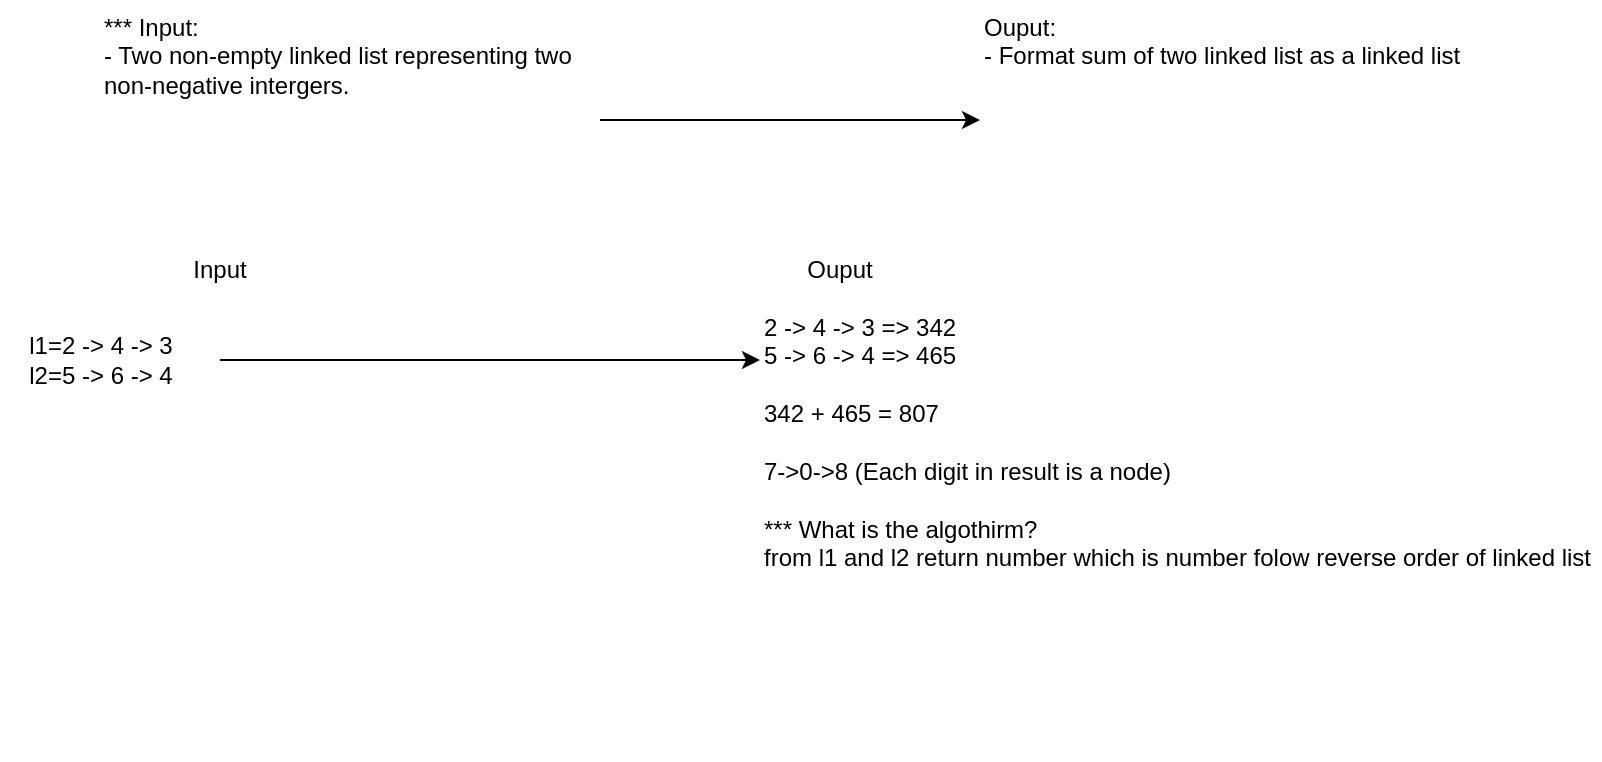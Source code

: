 <mxfile version="24.1.0" type="device">
  <diagram name="Page-1" id="SE0Pd3vN2Rl-mlT4ESwE">
    <mxGraphModel dx="1837" dy="577" grid="1" gridSize="10" guides="1" tooltips="1" connect="1" arrows="1" fold="1" page="1" pageScale="1" pageWidth="850" pageHeight="1100" math="0" shadow="0">
      <root>
        <mxCell id="0" />
        <mxCell id="1" parent="0" />
        <mxCell id="UxKhiTpBqrd-aujqjKo_-1" value="*** Input:&lt;br&gt;- Two non-empty linked list representing two non-negative intergers." style="text;html=1;align=left;verticalAlign=top;whiteSpace=wrap;rounded=0;" parent="1" vertex="1">
          <mxGeometry x="40" y="120" width="250" height="120" as="geometry" />
        </mxCell>
        <mxCell id="UxKhiTpBqrd-aujqjKo_-2" value="Ouput:&lt;br&gt;- Format sum of two linked list as a linked list" style="text;html=1;align=left;verticalAlign=top;whiteSpace=wrap;rounded=0;" parent="1" vertex="1">
          <mxGeometry x="480" y="120" width="250" height="120" as="geometry" />
        </mxCell>
        <mxCell id="UxKhiTpBqrd-aujqjKo_-3" value="" style="endArrow=classic;html=1;rounded=0;exitX=1;exitY=0.5;exitDx=0;exitDy=0;" parent="1" source="UxKhiTpBqrd-aujqjKo_-1" target="UxKhiTpBqrd-aujqjKo_-2" edge="1">
          <mxGeometry width="50" height="50" relative="1" as="geometry">
            <mxPoint x="400" y="350" as="sourcePoint" />
            <mxPoint x="450" y="300" as="targetPoint" />
          </mxGeometry>
        </mxCell>
        <mxCell id="SEo9ATav03enL17kAKzb-3" value="" style="endArrow=classic;html=1;rounded=0;" parent="1" edge="1">
          <mxGeometry width="50" height="50" relative="1" as="geometry">
            <mxPoint x="100" y="300" as="sourcePoint" />
            <mxPoint x="370" y="300" as="targetPoint" />
            <Array as="points" />
          </mxGeometry>
        </mxCell>
        <mxCell id="SEo9ATav03enL17kAKzb-4" value="Input" style="text;html=1;align=center;verticalAlign=middle;whiteSpace=wrap;rounded=0;" parent="1" vertex="1">
          <mxGeometry x="70" y="240" width="60" height="30" as="geometry" />
        </mxCell>
        <mxCell id="SEo9ATav03enL17kAKzb-12" value="&lt;div&gt;2 -&amp;gt; 4 -&amp;gt; 3 =&amp;gt; 342&lt;/div&gt;&lt;div&gt;5 -&amp;gt; 6 -&amp;gt; 4 =&amp;gt; 465&lt;/div&gt;&lt;div&gt;&lt;br&gt;&lt;/div&gt;&lt;div&gt;342 + 465 = 807&lt;/div&gt;&lt;div&gt;&lt;br&gt;&lt;/div&gt;&lt;div&gt;7-&amp;gt;0-&amp;gt;8 (Each digit in result is a node)&lt;/div&gt;&lt;div&gt;&lt;br&gt;&lt;/div&gt;&lt;div&gt;*** What is the algothirm?&lt;br&gt;from l1 and l2 return number which is number folow reverse order of linked list&lt;/div&gt;&lt;div&gt;&lt;br&gt;&lt;/div&gt;&lt;div&gt;&lt;br&gt;&lt;/div&gt;&lt;div&gt;&lt;br&gt;&lt;/div&gt;" style="text;html=1;align=left;verticalAlign=top;whiteSpace=wrap;rounded=0;" parent="1" vertex="1">
          <mxGeometry x="370" y="270" width="420" height="230" as="geometry" />
        </mxCell>
        <mxCell id="zMmnnprp0hjSFPgsG4u1-1" value="l1=2 -&amp;gt; 4 -&amp;gt; 3&lt;div&gt;l2=5 -&amp;gt; 6 -&amp;gt; 4&lt;/div&gt;" style="text;html=1;align=center;verticalAlign=middle;resizable=0;points=[];autosize=1;strokeColor=none;fillColor=none;" vertex="1" parent="1">
          <mxGeometry x="-10" y="280" width="100" height="40" as="geometry" />
        </mxCell>
        <mxCell id="zMmnnprp0hjSFPgsG4u1-2" value="Ouput" style="text;html=1;align=center;verticalAlign=middle;whiteSpace=wrap;rounded=0;" vertex="1" parent="1">
          <mxGeometry x="380" y="240" width="60" height="30" as="geometry" />
        </mxCell>
      </root>
    </mxGraphModel>
  </diagram>
</mxfile>
